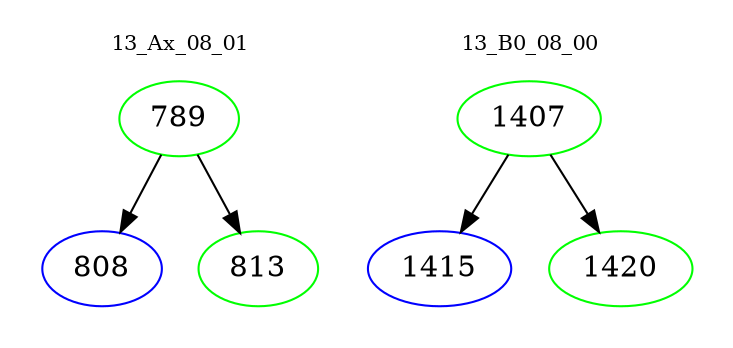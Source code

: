 digraph{
subgraph cluster_0 {
color = white
label = "13_Ax_08_01";
fontsize=10;
T0_789 [label="789", color="green"]
T0_789 -> T0_808 [color="black"]
T0_808 [label="808", color="blue"]
T0_789 -> T0_813 [color="black"]
T0_813 [label="813", color="green"]
}
subgraph cluster_1 {
color = white
label = "13_B0_08_00";
fontsize=10;
T1_1407 [label="1407", color="green"]
T1_1407 -> T1_1415 [color="black"]
T1_1415 [label="1415", color="blue"]
T1_1407 -> T1_1420 [color="black"]
T1_1420 [label="1420", color="green"]
}
}
